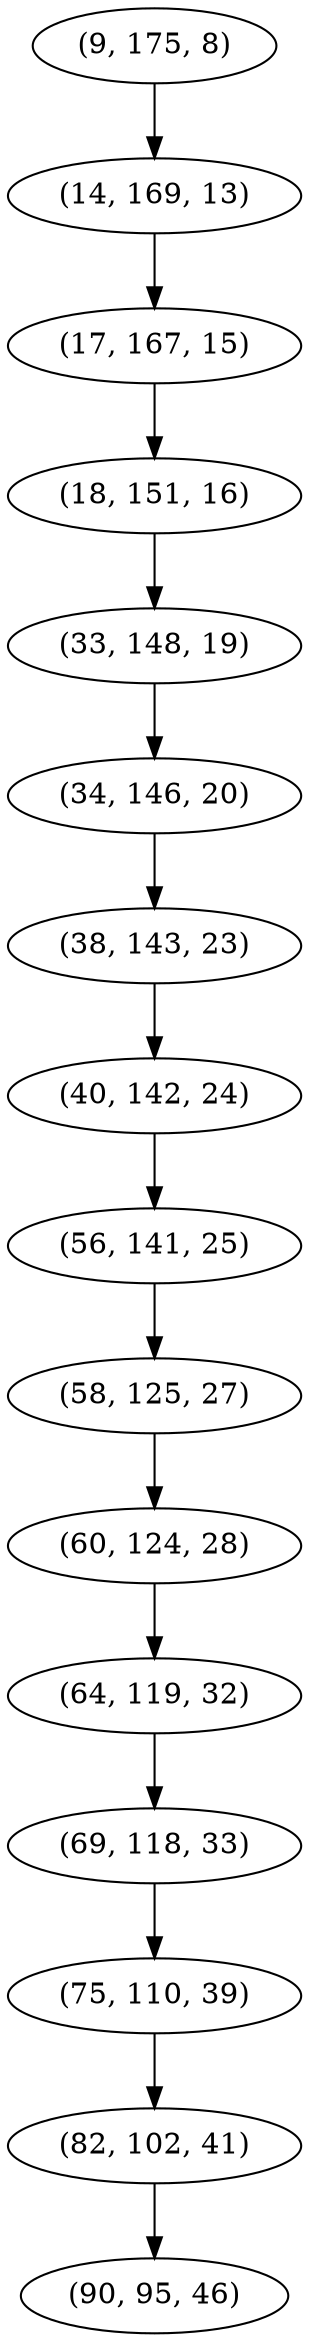 digraph tree {
    "(9, 175, 8)";
    "(14, 169, 13)";
    "(17, 167, 15)";
    "(18, 151, 16)";
    "(33, 148, 19)";
    "(34, 146, 20)";
    "(38, 143, 23)";
    "(40, 142, 24)";
    "(56, 141, 25)";
    "(58, 125, 27)";
    "(60, 124, 28)";
    "(64, 119, 32)";
    "(69, 118, 33)";
    "(75, 110, 39)";
    "(82, 102, 41)";
    "(90, 95, 46)";
    "(9, 175, 8)" -> "(14, 169, 13)";
    "(14, 169, 13)" -> "(17, 167, 15)";
    "(17, 167, 15)" -> "(18, 151, 16)";
    "(18, 151, 16)" -> "(33, 148, 19)";
    "(33, 148, 19)" -> "(34, 146, 20)";
    "(34, 146, 20)" -> "(38, 143, 23)";
    "(38, 143, 23)" -> "(40, 142, 24)";
    "(40, 142, 24)" -> "(56, 141, 25)";
    "(56, 141, 25)" -> "(58, 125, 27)";
    "(58, 125, 27)" -> "(60, 124, 28)";
    "(60, 124, 28)" -> "(64, 119, 32)";
    "(64, 119, 32)" -> "(69, 118, 33)";
    "(69, 118, 33)" -> "(75, 110, 39)";
    "(75, 110, 39)" -> "(82, 102, 41)";
    "(82, 102, 41)" -> "(90, 95, 46)";
}

